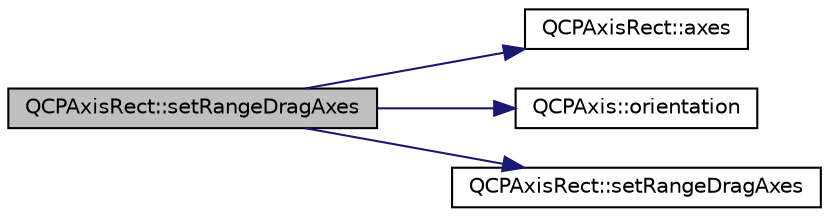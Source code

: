 digraph "QCPAxisRect::setRangeDragAxes"
{
 // LATEX_PDF_SIZE
  edge [fontname="Helvetica",fontsize="10",labelfontname="Helvetica",labelfontsize="10"];
  node [fontname="Helvetica",fontsize="10",shape=record];
  rankdir="LR";
  Node1 [label="QCPAxisRect::setRangeDragAxes",height=0.2,width=0.4,color="black", fillcolor="grey75", style="filled", fontcolor="black",tooltip=" "];
  Node1 -> Node2 [color="midnightblue",fontsize="10",style="solid",fontname="Helvetica"];
  Node2 [label="QCPAxisRect::axes",height=0.2,width=0.4,color="black", fillcolor="white", style="filled",URL="$classQCPAxisRect.html#a11657b8faebe9677180860e8057ede26",tooltip=" "];
  Node1 -> Node3 [color="midnightblue",fontsize="10",style="solid",fontname="Helvetica"];
  Node3 [label="QCPAxis::orientation",height=0.2,width=0.4,color="black", fillcolor="white", style="filled",URL="$classQCPAxis.html#ab988ef4538e2655bb77bd138189cd42e",tooltip=" "];
  Node1 -> Node4 [color="midnightblue",fontsize="10",style="solid",fontname="Helvetica"];
  Node4 [label="QCPAxisRect::setRangeDragAxes",height=0.2,width=0.4,color="black", fillcolor="white", style="filled",URL="$classQCPAxisRect.html#a648cce336bd99daac4a5ca3e5743775d",tooltip=" "];
}
